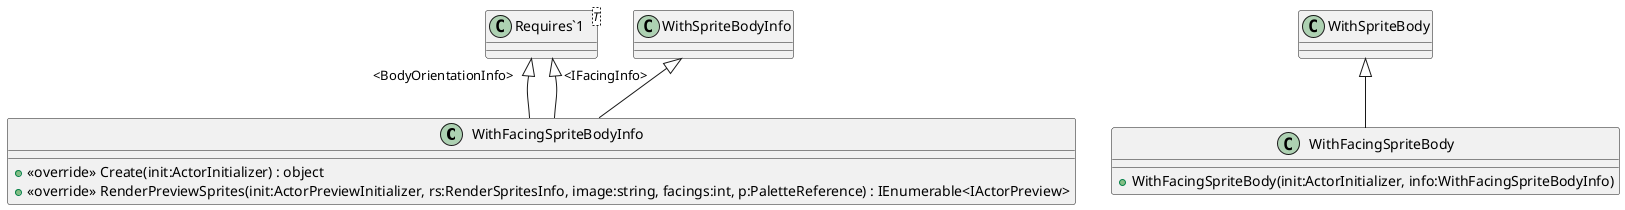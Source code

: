@startuml
class WithFacingSpriteBodyInfo {
    + <<override>> Create(init:ActorInitializer) : object
    + <<override>> RenderPreviewSprites(init:ActorPreviewInitializer, rs:RenderSpritesInfo, image:string, facings:int, p:PaletteReference) : IEnumerable<IActorPreview>
}
class WithFacingSpriteBody {
    + WithFacingSpriteBody(init:ActorInitializer, info:WithFacingSpriteBodyInfo)
}
class "Requires`1"<T> {
}
WithSpriteBodyInfo <|-- WithFacingSpriteBodyInfo
"Requires`1" "<BodyOrientationInfo>" <|-- WithFacingSpriteBodyInfo
"Requires`1" "<IFacingInfo>" <|-- WithFacingSpriteBodyInfo
WithSpriteBody <|-- WithFacingSpriteBody
@enduml
